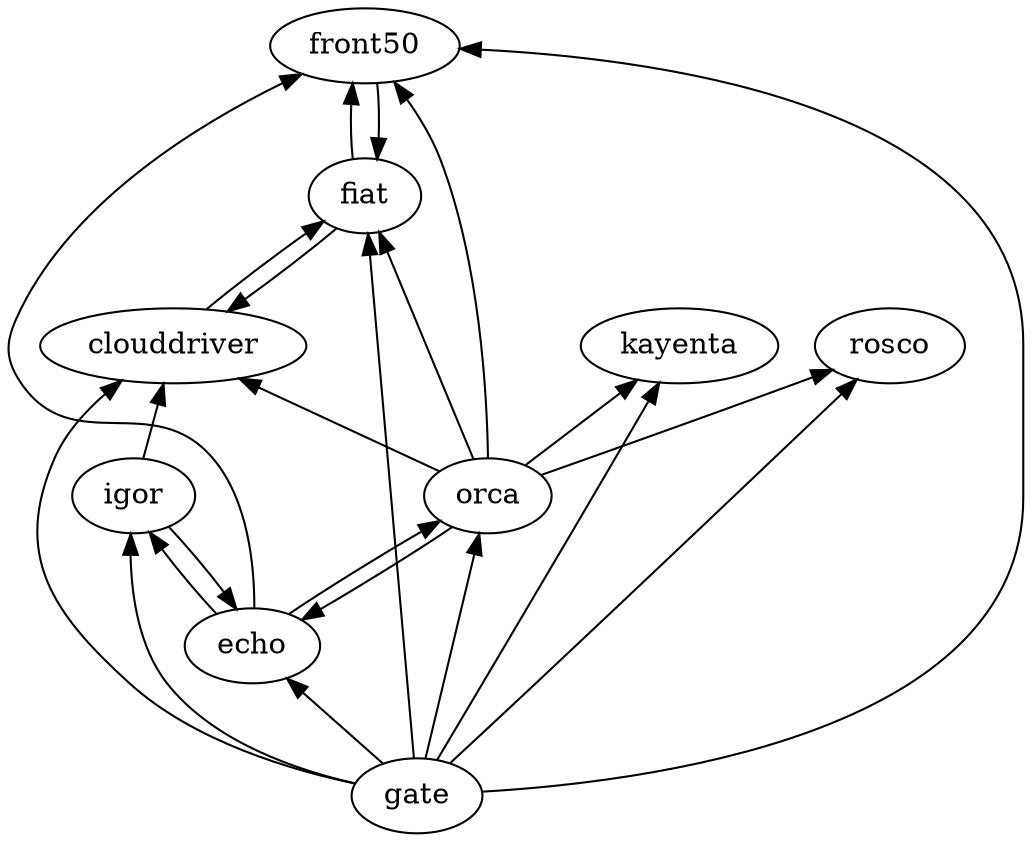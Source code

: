 strict digraph G {
  rankdir=BT;
  clouddriver [ label="clouddriver" ];
  echo [ label="echo" pos="0,1!" ];
  fiat [ label="fiat" pos="0,2!" ];
  front50 [ label="front50" pos="0,3!" ];
  gate [ label="gate" ];
  igor [ label="igor" ];
  kayenta [ label="kayenta" ];
  orca [ label="orca" ];
  rosco [ label="rosco" pos="0,0!"];
  front50 -> fiat;
  echo -> front50;
  echo -> orca;
  echo -> igor;
  orca -> front50;
  orca -> echo;
  orca -> fiat;
  orca -> rosco;
  orca -> clouddriver;
  fiat -> front50;
  fiat -> clouddriver;
  gate -> front50;
  gate -> echo;
  gate -> orca;
  gate -> fiat;
  gate -> rosco;
  gate -> igor;
  gate -> clouddriver;
  gate -> kayenta;
  igor -> echo;
  igor -> clouddriver;
  clouddriver -> fiat;
  orca -> kayenta;
}
